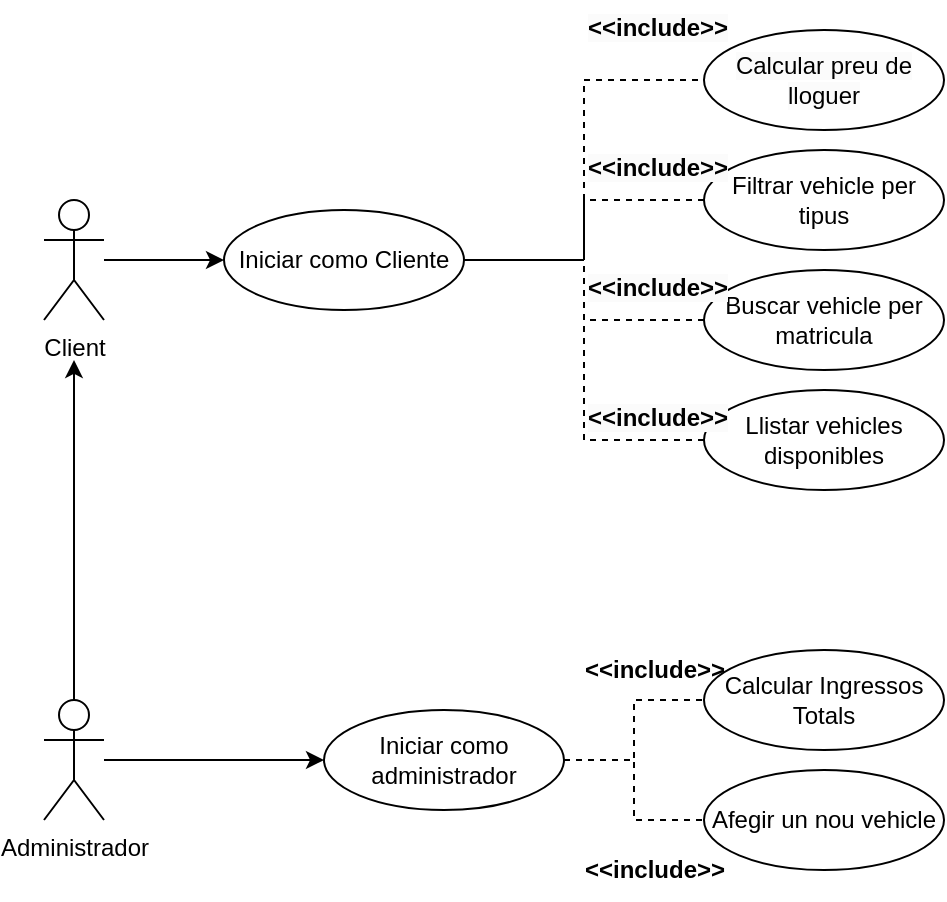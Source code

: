 <mxfile version="26.1.3">
  <diagram name="Página-1" id="cgo4C2_b_ahAr6pdv4I7">
    <mxGraphModel dx="712" dy="745" grid="1" gridSize="10" guides="1" tooltips="1" connect="1" arrows="1" fold="1" page="1" pageScale="1" pageWidth="827" pageHeight="1169" math="0" shadow="0">
      <root>
        <mxCell id="0" />
        <mxCell id="1" parent="0" />
        <mxCell id="Tg97xjJ-3n-cjcs4nDY0-39" style="edgeStyle=orthogonalEdgeStyle;rounded=0;orthogonalLoop=1;jettySize=auto;html=1;entryX=0;entryY=0.5;entryDx=0;entryDy=0;" edge="1" parent="1" source="Tg97xjJ-3n-cjcs4nDY0-1" target="Tg97xjJ-3n-cjcs4nDY0-30">
          <mxGeometry relative="1" as="geometry" />
        </mxCell>
        <mxCell id="Tg97xjJ-3n-cjcs4nDY0-1" value="Client" style="shape=umlActor;verticalLabelPosition=bottom;verticalAlign=top;html=1;outlineConnect=0;" vertex="1" parent="1">
          <mxGeometry x="140" y="110" width="30" height="60" as="geometry" />
        </mxCell>
        <mxCell id="Tg97xjJ-3n-cjcs4nDY0-25" style="edgeStyle=orthogonalEdgeStyle;rounded=0;orthogonalLoop=1;jettySize=auto;html=1;entryX=0;entryY=0.5;entryDx=0;entryDy=0;" edge="1" parent="1" source="Tg97xjJ-3n-cjcs4nDY0-2" target="Tg97xjJ-3n-cjcs4nDY0-21">
          <mxGeometry relative="1" as="geometry" />
        </mxCell>
        <mxCell id="Tg97xjJ-3n-cjcs4nDY0-2" value="Administrador" style="shape=umlActor;verticalLabelPosition=bottom;verticalAlign=top;html=1;outlineConnect=0;" vertex="1" parent="1">
          <mxGeometry x="140" y="360" width="30" height="60" as="geometry" />
        </mxCell>
        <mxCell id="Tg97xjJ-3n-cjcs4nDY0-13" value="&lt;span style=&quot;color: rgb(0, 0, 0); font-family: Helvetica; font-size: 12px; font-style: normal; font-variant-ligatures: normal; font-variant-caps: normal; font-weight: 400; letter-spacing: normal; orphans: 2; text-align: center; text-indent: 0px; text-transform: none; widows: 2; word-spacing: 0px; -webkit-text-stroke-width: 0px; white-space: normal; background-color: rgb(251, 251, 251); text-decoration-thickness: initial; text-decoration-style: initial; text-decoration-color: initial; float: none; display: inline !important;&quot;&gt;Calcular preu de lloguer&lt;/span&gt;" style="ellipse;whiteSpace=wrap;html=1;" vertex="1" parent="1">
          <mxGeometry x="470" y="25" width="120" height="50" as="geometry" />
        </mxCell>
        <mxCell id="Tg97xjJ-3n-cjcs4nDY0-14" value="Filtrar vehicle per tipus" style="ellipse;whiteSpace=wrap;html=1;" vertex="1" parent="1">
          <mxGeometry x="470" y="85" width="120" height="50" as="geometry" />
        </mxCell>
        <mxCell id="Tg97xjJ-3n-cjcs4nDY0-15" value="Buscar vehicle per matricula" style="ellipse;whiteSpace=wrap;html=1;" vertex="1" parent="1">
          <mxGeometry x="470" y="145" width="120" height="50" as="geometry" />
        </mxCell>
        <mxCell id="Tg97xjJ-3n-cjcs4nDY0-16" value="Llistar vehicles disponibles" style="ellipse;whiteSpace=wrap;html=1;" vertex="1" parent="1">
          <mxGeometry x="470" y="205" width="120" height="50" as="geometry" />
        </mxCell>
        <mxCell id="Tg97xjJ-3n-cjcs4nDY0-17" value="Calcular Ingressos Totals" style="ellipse;whiteSpace=wrap;html=1;" vertex="1" parent="1">
          <mxGeometry x="470" y="335" width="120" height="50" as="geometry" />
        </mxCell>
        <mxCell id="Tg97xjJ-3n-cjcs4nDY0-18" value="Afegir un nou vehicle" style="ellipse;whiteSpace=wrap;html=1;" vertex="1" parent="1">
          <mxGeometry x="470" y="395" width="120" height="50" as="geometry" />
        </mxCell>
        <mxCell id="Tg97xjJ-3n-cjcs4nDY0-21" value="Iniciar como administrador" style="ellipse;whiteSpace=wrap;html=1;" vertex="1" parent="1">
          <mxGeometry x="280" y="365" width="120" height="50" as="geometry" />
        </mxCell>
        <mxCell id="Tg97xjJ-3n-cjcs4nDY0-26" value="" style="endArrow=none;dashed=1;html=1;rounded=0;entryX=0;entryY=0.5;entryDx=0;entryDy=0;exitX=1;exitY=0.5;exitDx=0;exitDy=0;edgeStyle=orthogonalEdgeStyle;" edge="1" parent="1" source="Tg97xjJ-3n-cjcs4nDY0-21" target="Tg97xjJ-3n-cjcs4nDY0-17">
          <mxGeometry width="50" height="50" relative="1" as="geometry">
            <mxPoint x="180" y="210" as="sourcePoint" />
            <mxPoint x="230" y="160" as="targetPoint" />
          </mxGeometry>
        </mxCell>
        <mxCell id="Tg97xjJ-3n-cjcs4nDY0-27" value="" style="endArrow=none;dashed=1;html=1;rounded=0;entryX=0;entryY=0.5;entryDx=0;entryDy=0;exitX=1;exitY=0.5;exitDx=0;exitDy=0;edgeStyle=orthogonalEdgeStyle;" edge="1" parent="1" source="Tg97xjJ-3n-cjcs4nDY0-21" target="Tg97xjJ-3n-cjcs4nDY0-18">
          <mxGeometry width="50" height="50" relative="1" as="geometry">
            <mxPoint x="410" y="400" as="sourcePoint" />
            <mxPoint x="480" y="370" as="targetPoint" />
          </mxGeometry>
        </mxCell>
        <mxCell id="Tg97xjJ-3n-cjcs4nDY0-28" value="&lt;b&gt;&amp;lt;&amp;lt;include&amp;gt;&amp;gt;&lt;/b&gt;" style="text;html=1;align=center;verticalAlign=middle;resizable=0;points=[];autosize=1;strokeColor=none;fillColor=none;" vertex="1" parent="1">
          <mxGeometry x="400" y="330" width="90" height="30" as="geometry" />
        </mxCell>
        <mxCell id="Tg97xjJ-3n-cjcs4nDY0-29" value="&lt;b&gt;&amp;lt;&amp;lt;include&amp;gt;&amp;gt;&lt;/b&gt;" style="text;html=1;align=center;verticalAlign=middle;resizable=0;points=[];autosize=1;strokeColor=none;fillColor=none;" vertex="1" parent="1">
          <mxGeometry x="400" y="430" width="90" height="30" as="geometry" />
        </mxCell>
        <mxCell id="Tg97xjJ-3n-cjcs4nDY0-30" value="Iniciar como Cliente" style="ellipse;whiteSpace=wrap;html=1;" vertex="1" parent="1">
          <mxGeometry x="230" y="115" width="120" height="50" as="geometry" />
        </mxCell>
        <mxCell id="Tg97xjJ-3n-cjcs4nDY0-31" value="" style="endArrow=none;dashed=1;html=1;rounded=0;exitX=0;exitY=0.5;exitDx=0;exitDy=0;entryX=1;entryY=0.5;entryDx=0;entryDy=0;edgeStyle=orthogonalEdgeStyle;" edge="1" parent="1" source="Tg97xjJ-3n-cjcs4nDY0-16" target="Tg97xjJ-3n-cjcs4nDY0-30">
          <mxGeometry width="50" height="50" relative="1" as="geometry">
            <mxPoint x="270" y="220" as="sourcePoint" />
            <mxPoint x="230" y="160" as="targetPoint" />
          </mxGeometry>
        </mxCell>
        <mxCell id="Tg97xjJ-3n-cjcs4nDY0-32" value="" style="endArrow=none;dashed=1;html=1;rounded=0;exitX=0;exitY=0.5;exitDx=0;exitDy=0;entryX=1;entryY=0.5;entryDx=0;entryDy=0;edgeStyle=orthogonalEdgeStyle;" edge="1" parent="1" source="Tg97xjJ-3n-cjcs4nDY0-15" target="Tg97xjJ-3n-cjcs4nDY0-30">
          <mxGeometry width="50" height="50" relative="1" as="geometry">
            <mxPoint x="480" y="240" as="sourcePoint" />
            <mxPoint x="360" y="150" as="targetPoint" />
          </mxGeometry>
        </mxCell>
        <mxCell id="Tg97xjJ-3n-cjcs4nDY0-33" value="" style="endArrow=none;dashed=1;html=1;rounded=0;exitX=0;exitY=0.5;exitDx=0;exitDy=0;entryX=1;entryY=0.5;entryDx=0;entryDy=0;edgeStyle=orthogonalEdgeStyle;" edge="1" parent="1" source="Tg97xjJ-3n-cjcs4nDY0-14" target="Tg97xjJ-3n-cjcs4nDY0-30">
          <mxGeometry width="50" height="50" relative="1" as="geometry">
            <mxPoint x="480" y="180" as="sourcePoint" />
            <mxPoint x="360" y="150" as="targetPoint" />
          </mxGeometry>
        </mxCell>
        <mxCell id="Tg97xjJ-3n-cjcs4nDY0-34" value="" style="endArrow=none;dashed=1;html=1;rounded=0;exitX=1;exitY=0.5;exitDx=0;exitDy=0;entryX=0;entryY=0.5;entryDx=0;entryDy=0;edgeStyle=orthogonalEdgeStyle;" edge="1" parent="1" source="Tg97xjJ-3n-cjcs4nDY0-30" target="Tg97xjJ-3n-cjcs4nDY0-13">
          <mxGeometry width="50" height="50" relative="1" as="geometry">
            <mxPoint x="490" y="190" as="sourcePoint" />
            <mxPoint x="370" y="160" as="targetPoint" />
          </mxGeometry>
        </mxCell>
        <mxCell id="Tg97xjJ-3n-cjcs4nDY0-35" value="&lt;b style=&quot;forced-color-adjust: none; color: rgb(0, 0, 0); font-family: Helvetica; font-size: 12px; font-style: normal; font-variant-ligatures: normal; font-variant-caps: normal; letter-spacing: normal; orphans: 2; text-align: center; text-indent: 0px; text-transform: none; widows: 2; word-spacing: 0px; -webkit-text-stroke-width: 0px; white-space: nowrap; background-color: rgb(251, 251, 251); text-decoration-thickness: initial; text-decoration-style: initial; text-decoration-color: initial;&quot;&gt;&amp;lt;&amp;lt;include&amp;gt;&amp;gt;&lt;/b&gt;" style="text;whiteSpace=wrap;html=1;" vertex="1" parent="1">
          <mxGeometry x="410" y="10" width="100" height="40" as="geometry" />
        </mxCell>
        <mxCell id="Tg97xjJ-3n-cjcs4nDY0-36" value="&lt;b style=&quot;forced-color-adjust: none; color: rgb(0, 0, 0); font-family: Helvetica; font-size: 12px; font-style: normal; font-variant-ligatures: normal; font-variant-caps: normal; letter-spacing: normal; orphans: 2; text-align: center; text-indent: 0px; text-transform: none; widows: 2; word-spacing: 0px; -webkit-text-stroke-width: 0px; white-space: nowrap; background-color: rgb(251, 251, 251); text-decoration-thickness: initial; text-decoration-style: initial; text-decoration-color: initial;&quot;&gt;&amp;lt;&amp;lt;include&amp;gt;&amp;gt;&lt;/b&gt;" style="text;whiteSpace=wrap;html=1;" vertex="1" parent="1">
          <mxGeometry x="410" y="80" width="100" height="40" as="geometry" />
        </mxCell>
        <mxCell id="Tg97xjJ-3n-cjcs4nDY0-37" value="&lt;b style=&quot;forced-color-adjust: none; color: rgb(0, 0, 0); font-family: Helvetica; font-size: 12px; font-style: normal; font-variant-ligatures: normal; font-variant-caps: normal; letter-spacing: normal; orphans: 2; text-align: center; text-indent: 0px; text-transform: none; widows: 2; word-spacing: 0px; -webkit-text-stroke-width: 0px; white-space: nowrap; background-color: rgb(251, 251, 251); text-decoration-thickness: initial; text-decoration-style: initial; text-decoration-color: initial;&quot;&gt;&amp;lt;&amp;lt;include&amp;gt;&amp;gt;&lt;/b&gt;" style="text;whiteSpace=wrap;html=1;" vertex="1" parent="1">
          <mxGeometry x="410" y="140" width="100" height="40" as="geometry" />
        </mxCell>
        <mxCell id="Tg97xjJ-3n-cjcs4nDY0-38" value="&lt;b style=&quot;forced-color-adjust: none; color: rgb(0, 0, 0); font-family: Helvetica; font-size: 12px; font-style: normal; font-variant-ligatures: normal; font-variant-caps: normal; letter-spacing: normal; orphans: 2; text-align: center; text-indent: 0px; text-transform: none; widows: 2; word-spacing: 0px; -webkit-text-stroke-width: 0px; white-space: nowrap; background-color: rgb(251, 251, 251); text-decoration-thickness: initial; text-decoration-style: initial; text-decoration-color: initial;&quot;&gt;&amp;lt;&amp;lt;include&amp;gt;&amp;gt;&lt;/b&gt;" style="text;whiteSpace=wrap;html=1;" vertex="1" parent="1">
          <mxGeometry x="410" y="205" width="100" height="40" as="geometry" />
        </mxCell>
        <mxCell id="Tg97xjJ-3n-cjcs4nDY0-40" style="edgeStyle=orthogonalEdgeStyle;rounded=0;orthogonalLoop=1;jettySize=auto;html=1;entryX=0.5;entryY=1.333;entryDx=0;entryDy=0;entryPerimeter=0;" edge="1" parent="1" source="Tg97xjJ-3n-cjcs4nDY0-2" target="Tg97xjJ-3n-cjcs4nDY0-1">
          <mxGeometry relative="1" as="geometry" />
        </mxCell>
      </root>
    </mxGraphModel>
  </diagram>
</mxfile>

